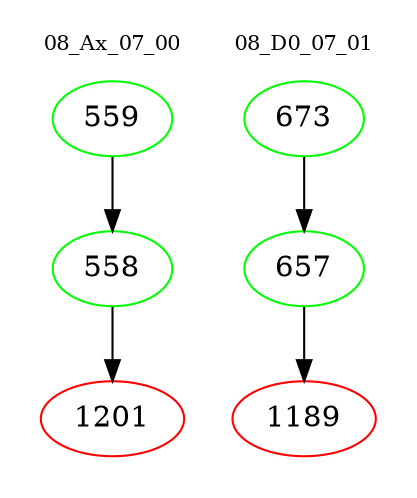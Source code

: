 digraph{
subgraph cluster_0 {
color = white
label = "08_Ax_07_00";
fontsize=10;
T0_559 [label="559", color="green"]
T0_559 -> T0_558 [color="black"]
T0_558 [label="558", color="green"]
T0_558 -> T0_1201 [color="black"]
T0_1201 [label="1201", color="red"]
}
subgraph cluster_1 {
color = white
label = "08_D0_07_01";
fontsize=10;
T1_673 [label="673", color="green"]
T1_673 -> T1_657 [color="black"]
T1_657 [label="657", color="green"]
T1_657 -> T1_1189 [color="black"]
T1_1189 [label="1189", color="red"]
}
}
